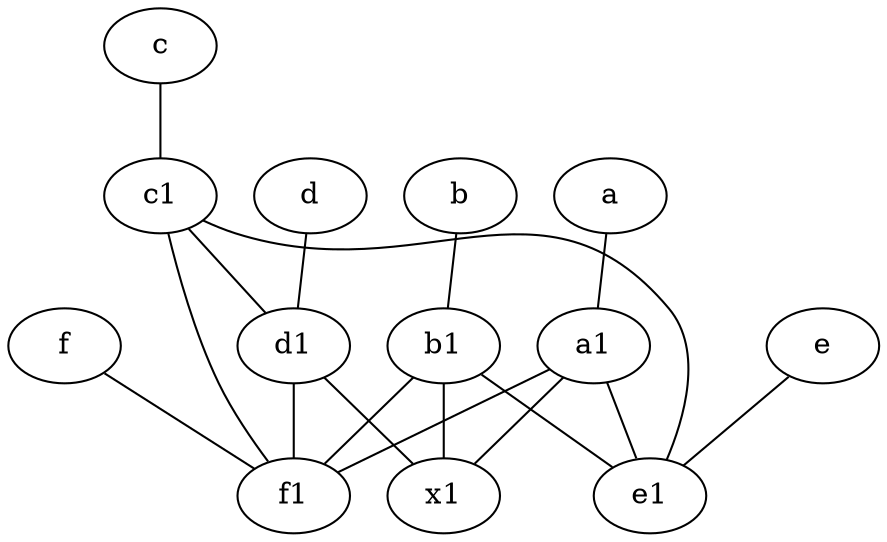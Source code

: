 graph {
	node [labelfontsize=50]
	a [labelfontsize=50 pos="8,2!"]
	f [labelfontsize=50 pos="3,9!"]
	c1 [labelfontsize=50 pos="4.5,3!"]
	d [labelfontsize=50 pos="2,5!"]
	f1 [labelfontsize=50 pos="3,8!"]
	e1 [labelfontsize=50 pos="7,7!"]
	b [labelfontsize=50 pos="10,4!"]
	a1 [labelfontsize=50 pos="8,3!"]
	c [labelfontsize=50 pos="4.5,2!"]
	e [labelfontsize=50 pos="7,9!"]
	d1 [labelfontsize=50 pos="3,5!"]
	x1 [labelfontsize=50]
	b1 [labelfontsize=50 pos="9,4!"]
	f -- f1
	c -- c1
	a1 -- e1
	b -- b1
	b1 -- x1
	a1 -- x1
	c1 -- f1
	a1 -- f1
	a -- a1
	e -- e1
	b1 -- e1
	c1 -- e1
	c1 -- d1
	d -- d1
	d1 -- f1
	b1 -- f1
	d1 -- x1
}
